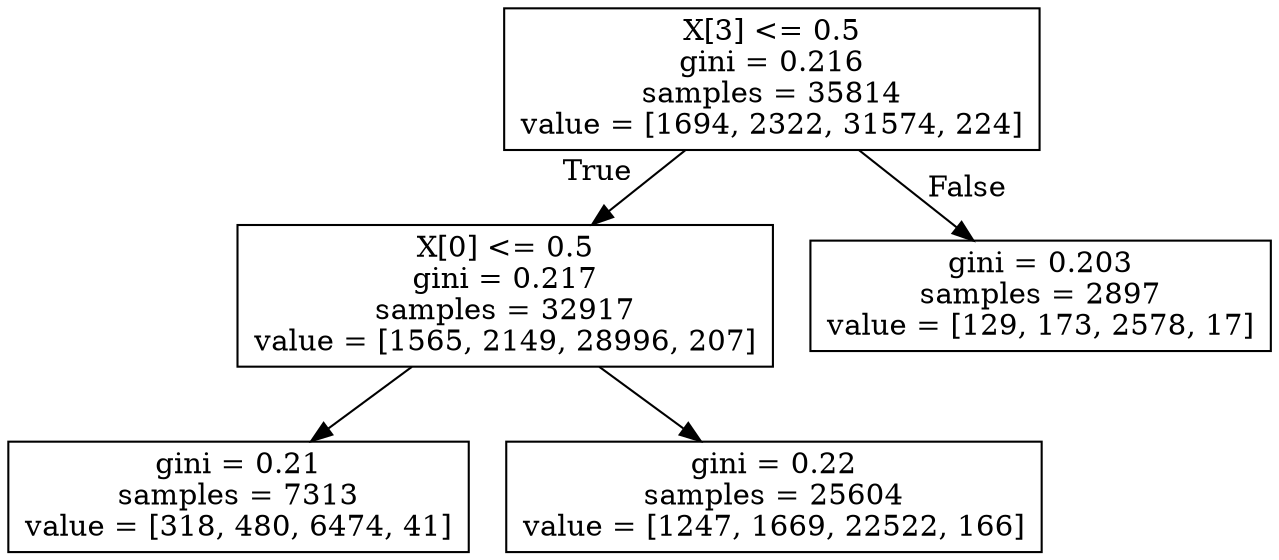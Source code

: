 digraph Tree {
node [shape=box] ;
0 [label="X[3] <= 0.5\ngini = 0.216\nsamples = 35814\nvalue = [1694, 2322, 31574, 224]"] ;
1 [label="X[0] <= 0.5\ngini = 0.217\nsamples = 32917\nvalue = [1565, 2149, 28996, 207]"] ;
0 -> 1 [labeldistance=2.5, labelangle=45, headlabel="True"] ;
2 [label="gini = 0.21\nsamples = 7313\nvalue = [318, 480, 6474, 41]"] ;
1 -> 2 ;
3 [label="gini = 0.22\nsamples = 25604\nvalue = [1247, 1669, 22522, 166]"] ;
1 -> 3 ;
4 [label="gini = 0.203\nsamples = 2897\nvalue = [129, 173, 2578, 17]"] ;
0 -> 4 [labeldistance=2.5, labelangle=-45, headlabel="False"] ;
}